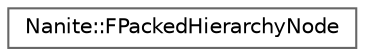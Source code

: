 digraph "Graphical Class Hierarchy"
{
 // INTERACTIVE_SVG=YES
 // LATEX_PDF_SIZE
  bgcolor="transparent";
  edge [fontname=Helvetica,fontsize=10,labelfontname=Helvetica,labelfontsize=10];
  node [fontname=Helvetica,fontsize=10,shape=box,height=0.2,width=0.4];
  rankdir="LR";
  Node0 [id="Node000000",label="Nanite::FPackedHierarchyNode",height=0.2,width=0.4,color="grey40", fillcolor="white", style="filled",URL="$df/d5b/structNanite_1_1FPackedHierarchyNode.html",tooltip=" "];
}
